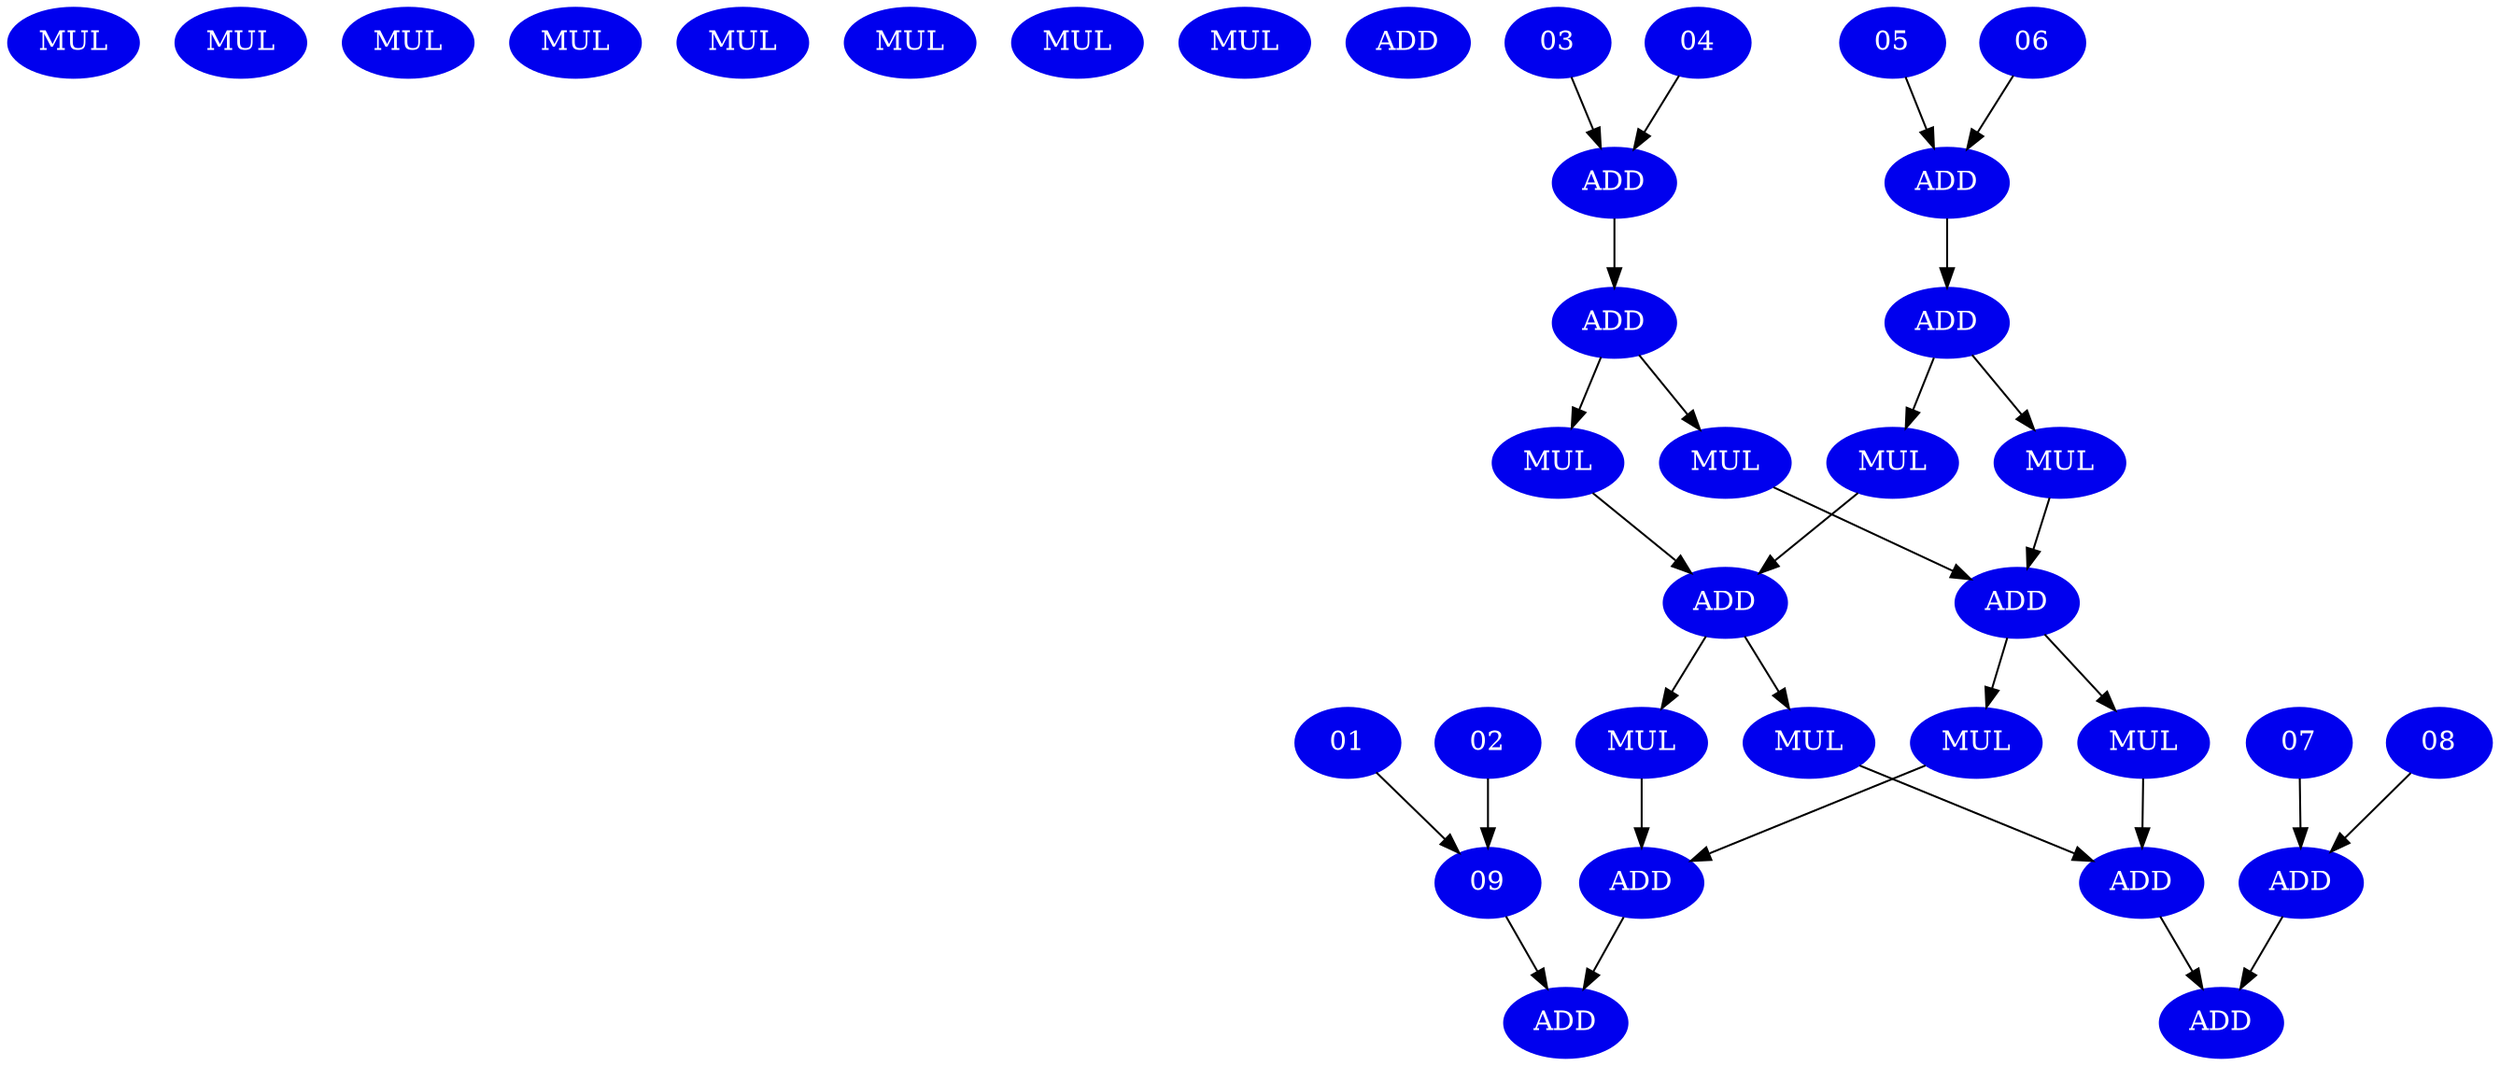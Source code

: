 digraph arf {
    node [fontcolor=white,style=filled,color=blue2];
     1 [label = MUL ];
     2 [label = MUL ];
     3 [label = MUL ];
     4 [label = MUL ];
     5 [label = MUL ];
     6 [label = MUL ];
     7 [label = MUL ];
     8 [label = MUL ];
     9 [label = ADD ];
     10 [label = ADD ];
     11 [label = ADD ];
     12 [label = ADD ];
     13 [label = ADD ];
     14 [label = ADD ];
     15 [label = MUL ];
     16 [label = MUL ];
     17 [label = MUL ];
     18 [label = MUL ];
     19 [label = ADD ];
     20 [label = ADD ];
     21 [label = MUL ];
     22 [label = MUL ];
     23 [label = MUL ];
     24 [label = MUL ];
     25 [label = ADD ];
     26 [label = ADD ];
     27 [label = ADD ];
     28 [label = ADD ];
     01 -> 09 [ name=0 ];
     02 -> 09 [ name=1 ];
     03 -> 10 [ name=2 ];
     04 -> 10 [ name=3 ];
     05 -> 11 [ name=4 ];
     06 -> 11 [ name=5 ];
     07 -> 12 [ name=6 ];
     08 -> 12 [ name=7 ];
     09 -> 27 [ name=8 ];
     10 -> 13 [ name=9 ];
     11 -> 14 [ name=10 ];
     12 -> 28 [ name=11 ];
     13 -> 15 [ name=12 ];
     13 -> 17 [ name=13 ];
     14 -> 16 [ name=14 ];
     14 -> 18 [ name=15 ];
     15 -> 19 [ name=16 ];
     16 -> 19 [ name=17 ];
     17 -> 20 [ name=18 ];
     18 -> 20 [ name=19 ];
     19 -> 21 [ name=20 ];
     19 -> 23 [ name=21 ];
     20 -> 22 [ name=22 ];
     20 -> 24 [ name=23 ];
     21 -> 25 [ name=24 ];
     22 -> 25 [ name=25 ];
     23 -> 26 [ name=26 ];
     24 -> 26 [ name=27 ];
     25 -> 27 [ name=28 ];
     26 -> 28 [ name=29 ];
}
